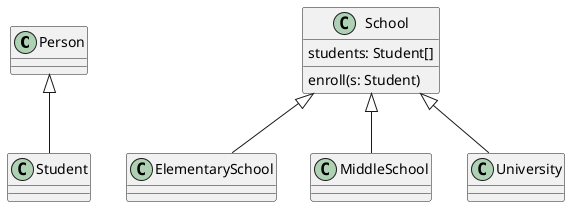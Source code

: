 @startuml

class Person {
}

class Student {

}

Person <|-- Student

class School {
    students: Student[]

    enroll(s: Student)
}

class ElementarySchool
class MiddleSchool
class University

School <|-- ElementarySchool
School <|-- MiddleSchool
School <|-- University

@enduml